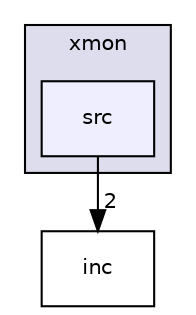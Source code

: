 digraph "fpsoc/driver/ps_driver/xmon/src" {
  compound=true
  node [ fontsize="10", fontname="Helvetica"];
  edge [ labelfontsize="10", labelfontname="Helvetica"];
  subgraph clusterdir_c76f725bd5044fb4899ce90b3b5d6099 {
    graph [ bgcolor="#ddddee", pencolor="black", label="xmon" fontname="Helvetica", fontsize="10", URL="dir_c76f725bd5044fb4899ce90b3b5d6099.html"]
  dir_a08776658f2b9d42f3e353e0cc3376fb [shape=box, label="src", style="filled", fillcolor="#eeeeff", pencolor="black", URL="dir_a08776658f2b9d42f3e353e0cc3376fb.html"];
  }
  dir_42b50f6e560e120dc53e8203ba6cea50 [shape=box label="inc" URL="dir_42b50f6e560e120dc53e8203ba6cea50.html"];
  dir_a08776658f2b9d42f3e353e0cc3376fb->dir_42b50f6e560e120dc53e8203ba6cea50 [headlabel="2", labeldistance=1.5 headhref="dir_000006_000005.html"];
}
